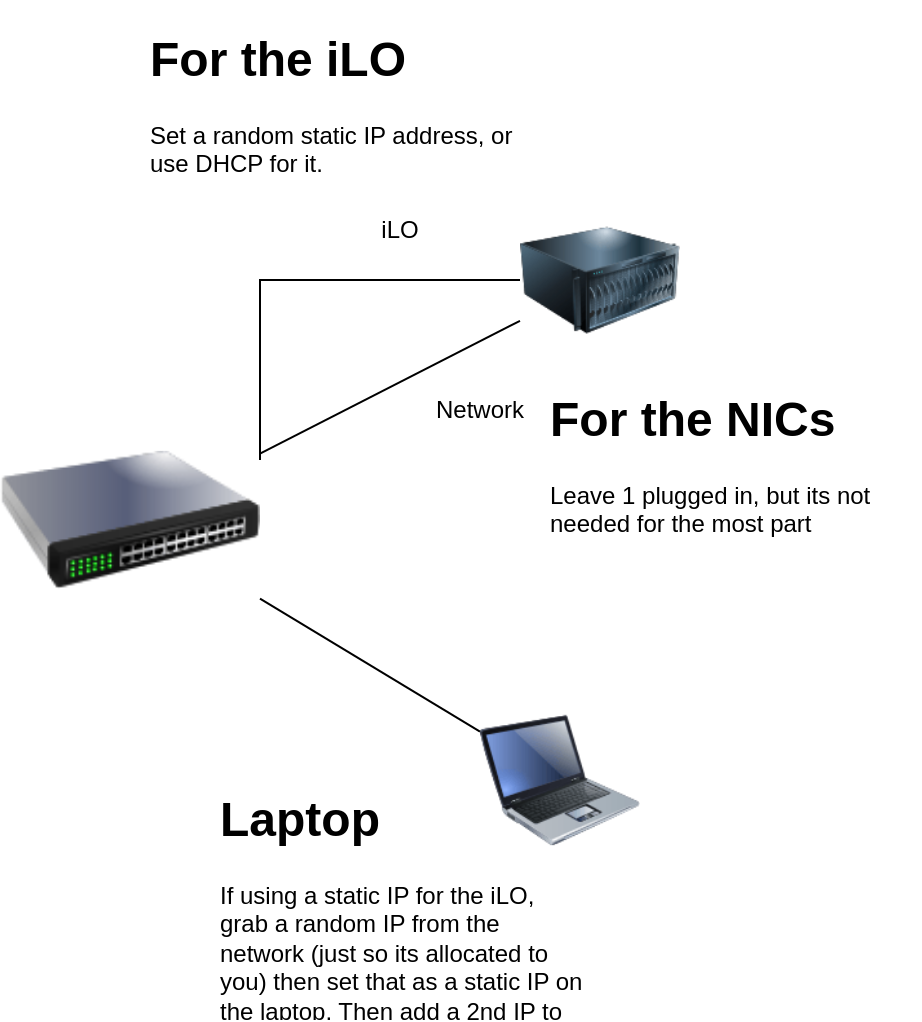 <mxfile version="21.7.5" type="github">
  <diagram name="Page-1" id="azixTCh0Gs4hiSfiu0xy">
    <mxGraphModel dx="1434" dy="758" grid="1" gridSize="10" guides="1" tooltips="1" connect="1" arrows="1" fold="1" page="1" pageScale="1" pageWidth="827" pageHeight="1169" math="0" shadow="0">
      <root>
        <mxCell id="0" />
        <mxCell id="1" parent="0" />
        <mxCell id="0pKJk4CavUQhCiDcZkTv-1" value="" style="image;html=1;image=img/lib/clip_art/computers/Server_128x128.png" vertex="1" parent="1">
          <mxGeometry x="340" y="200" width="80" height="80" as="geometry" />
        </mxCell>
        <mxCell id="0pKJk4CavUQhCiDcZkTv-2" value="" style="image;html=1;image=img/lib/clip_art/computers/Laptop_128x128.png" vertex="1" parent="1">
          <mxGeometry x="320" y="450" width="80" height="80" as="geometry" />
        </mxCell>
        <mxCell id="0pKJk4CavUQhCiDcZkTv-3" value="" style="image;html=1;image=img/lib/clip_art/networking/Switch_128x128.png" vertex="1" parent="1">
          <mxGeometry x="80" y="300" width="130" height="120" as="geometry" />
        </mxCell>
        <mxCell id="0pKJk4CavUQhCiDcZkTv-4" value="" style="endArrow=none;html=1;rounded=0;" edge="1" parent="1" source="0pKJk4CavUQhCiDcZkTv-3" target="0pKJk4CavUQhCiDcZkTv-1">
          <mxGeometry width="50" height="50" relative="1" as="geometry">
            <mxPoint x="390" y="420" as="sourcePoint" />
            <mxPoint x="440" y="370" as="targetPoint" />
          </mxGeometry>
        </mxCell>
        <mxCell id="0pKJk4CavUQhCiDcZkTv-5" value="" style="endArrow=none;html=1;rounded=0;edgeStyle=orthogonalEdgeStyle;exitX=1;exitY=0.25;exitDx=0;exitDy=0;" edge="1" parent="1" source="0pKJk4CavUQhCiDcZkTv-3" target="0pKJk4CavUQhCiDcZkTv-1">
          <mxGeometry width="50" height="50" relative="1" as="geometry">
            <mxPoint x="360" y="420" as="sourcePoint" />
            <mxPoint x="410" y="370" as="targetPoint" />
            <Array as="points">
              <mxPoint x="210" y="240" />
            </Array>
          </mxGeometry>
        </mxCell>
        <mxCell id="0pKJk4CavUQhCiDcZkTv-6" value="" style="endArrow=none;html=1;rounded=0;" edge="1" parent="1" source="0pKJk4CavUQhCiDcZkTv-2" target="0pKJk4CavUQhCiDcZkTv-3">
          <mxGeometry width="50" height="50" relative="1" as="geometry">
            <mxPoint x="390" y="420" as="sourcePoint" />
            <mxPoint x="440" y="370" as="targetPoint" />
          </mxGeometry>
        </mxCell>
        <mxCell id="0pKJk4CavUQhCiDcZkTv-7" value="iLO" style="text;html=1;strokeColor=none;fillColor=none;align=center;verticalAlign=middle;whiteSpace=wrap;rounded=0;" vertex="1" parent="1">
          <mxGeometry x="250" y="200" width="60" height="30" as="geometry" />
        </mxCell>
        <mxCell id="0pKJk4CavUQhCiDcZkTv-8" value="Network" style="text;html=1;strokeColor=none;fillColor=none;align=center;verticalAlign=middle;whiteSpace=wrap;rounded=0;" vertex="1" parent="1">
          <mxGeometry x="290" y="290" width="60" height="30" as="geometry" />
        </mxCell>
        <mxCell id="0pKJk4CavUQhCiDcZkTv-9" value="&lt;h1&gt;For the iLO&lt;/h1&gt;&lt;p&gt;Set a random static IP address, or use DHCP for it.&amp;nbsp;&lt;/p&gt;" style="text;html=1;strokeColor=none;fillColor=none;spacing=5;spacingTop=-20;whiteSpace=wrap;overflow=hidden;rounded=0;" vertex="1" parent="1">
          <mxGeometry x="150" y="110" width="190" height="120" as="geometry" />
        </mxCell>
        <mxCell id="0pKJk4CavUQhCiDcZkTv-10" value="&lt;h1&gt;For the NICs&lt;/h1&gt;&lt;p&gt;Leave 1 plugged in, but its not needed for the most part&lt;/p&gt;" style="text;html=1;strokeColor=none;fillColor=none;spacing=5;spacingTop=-20;whiteSpace=wrap;overflow=hidden;rounded=0;" vertex="1" parent="1">
          <mxGeometry x="350" y="290" width="190" height="120" as="geometry" />
        </mxCell>
        <mxCell id="0pKJk4CavUQhCiDcZkTv-11" value="&lt;h1&gt;Laptop&lt;/h1&gt;&lt;p&gt;If using a static IP for the iLO, grab a random IP from the network (just so its allocated to you) then set that as a static IP on the laptop. Then add a 2nd IP to match for the iLO.&lt;/p&gt;&lt;p&gt;Once setup, then you should be able to log into the iLO (with the administrator and password you set)&lt;/p&gt;" style="text;html=1;strokeColor=none;fillColor=none;spacing=5;spacingTop=-20;whiteSpace=wrap;overflow=hidden;rounded=0;" vertex="1" parent="1">
          <mxGeometry x="185" y="490" width="190" height="120" as="geometry" />
        </mxCell>
      </root>
    </mxGraphModel>
  </diagram>
</mxfile>
